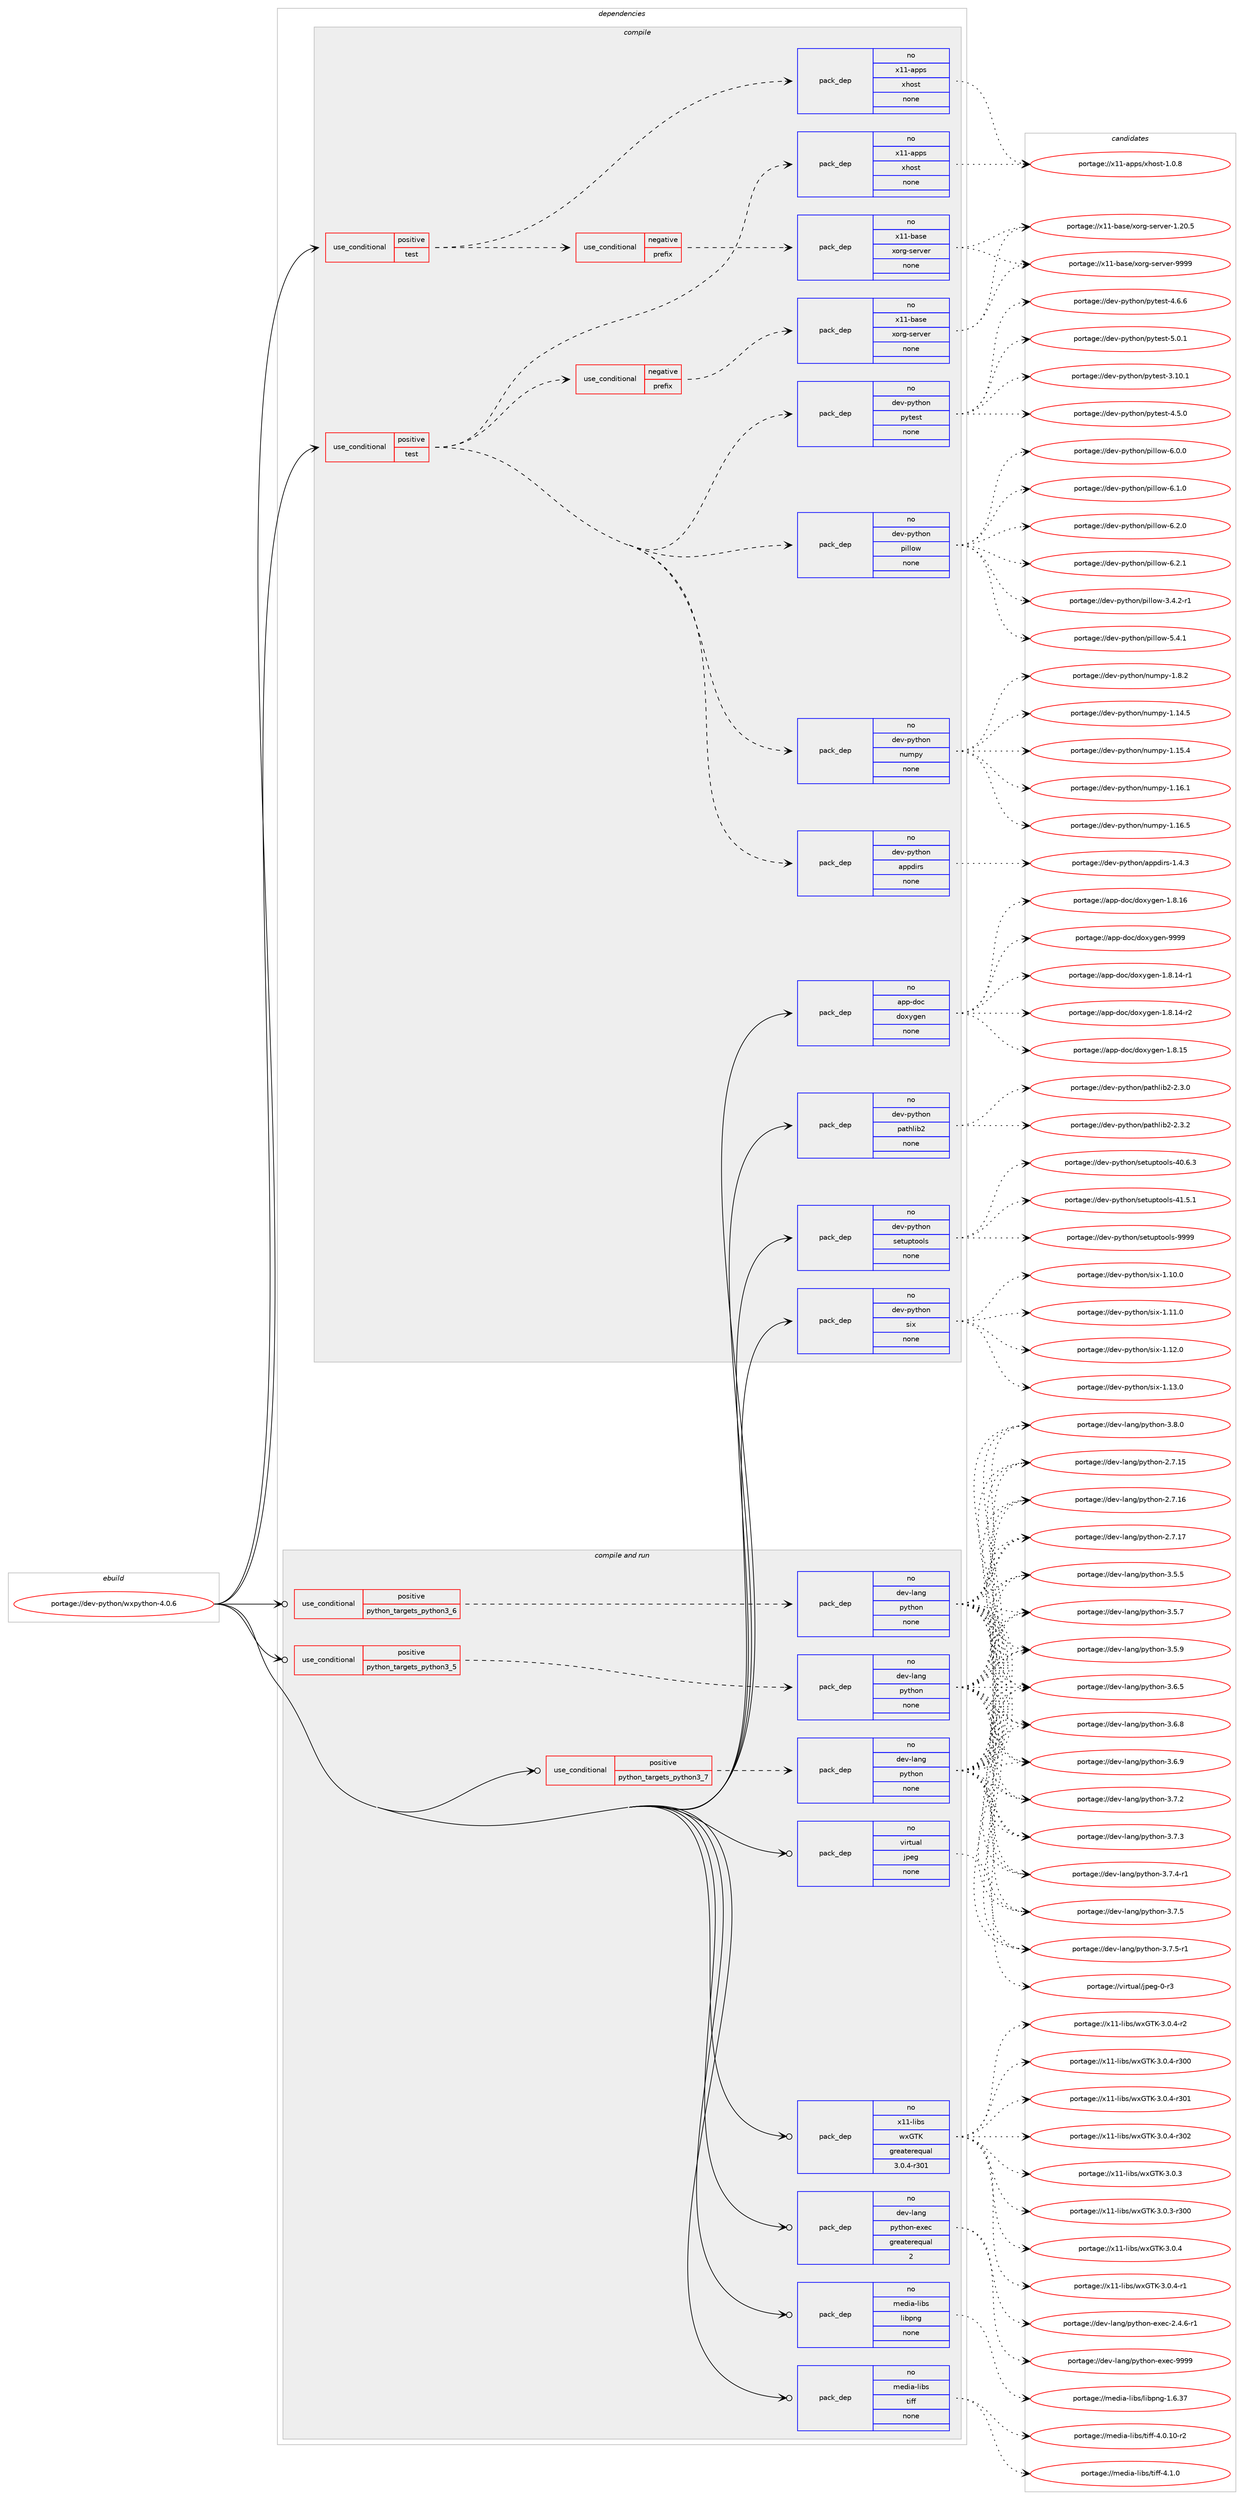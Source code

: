 digraph prolog {

# *************
# Graph options
# *************

newrank=true;
concentrate=true;
compound=true;
graph [rankdir=LR,fontname=Helvetica,fontsize=10,ranksep=1.5];#, ranksep=2.5, nodesep=0.2];
edge  [arrowhead=vee];
node  [fontname=Helvetica,fontsize=10];

# **********
# The ebuild
# **********

subgraph cluster_leftcol {
color=gray;
rank=same;
label=<<i>ebuild</i>>;
id [label="portage://dev-python/wxpython-4.0.6", color=red, width=4, href="../dev-python/wxpython-4.0.6.svg"];
}

# ****************
# The dependencies
# ****************

subgraph cluster_midcol {
color=gray;
label=<<i>dependencies</i>>;
subgraph cluster_compile {
fillcolor="#eeeeee";
style=filled;
label=<<i>compile</i>>;
subgraph cond40926 {
dependency179424 [label=<<TABLE BORDER="0" CELLBORDER="1" CELLSPACING="0" CELLPADDING="4"><TR><TD ROWSPAN="3" CELLPADDING="10">use_conditional</TD></TR><TR><TD>positive</TD></TR><TR><TD>test</TD></TR></TABLE>>, shape=none, color=red];
subgraph cond40927 {
dependency179425 [label=<<TABLE BORDER="0" CELLBORDER="1" CELLSPACING="0" CELLPADDING="4"><TR><TD ROWSPAN="3" CELLPADDING="10">use_conditional</TD></TR><TR><TD>negative</TD></TR><TR><TD>prefix</TD></TR></TABLE>>, shape=none, color=red];
subgraph pack135087 {
dependency179426 [label=<<TABLE BORDER="0" CELLBORDER="1" CELLSPACING="0" CELLPADDING="4" WIDTH="220"><TR><TD ROWSPAN="6" CELLPADDING="30">pack_dep</TD></TR><TR><TD WIDTH="110">no</TD></TR><TR><TD>x11-base</TD></TR><TR><TD>xorg-server</TD></TR><TR><TD>none</TD></TR><TR><TD></TD></TR></TABLE>>, shape=none, color=blue];
}
dependency179425:e -> dependency179426:w [weight=20,style="dashed",arrowhead="vee"];
}
dependency179424:e -> dependency179425:w [weight=20,style="dashed",arrowhead="vee"];
subgraph pack135088 {
dependency179427 [label=<<TABLE BORDER="0" CELLBORDER="1" CELLSPACING="0" CELLPADDING="4" WIDTH="220"><TR><TD ROWSPAN="6" CELLPADDING="30">pack_dep</TD></TR><TR><TD WIDTH="110">no</TD></TR><TR><TD>x11-apps</TD></TR><TR><TD>xhost</TD></TR><TR><TD>none</TD></TR><TR><TD></TD></TR></TABLE>>, shape=none, color=blue];
}
dependency179424:e -> dependency179427:w [weight=20,style="dashed",arrowhead="vee"];
}
id:e -> dependency179424:w [weight=20,style="solid",arrowhead="vee"];
subgraph cond40928 {
dependency179428 [label=<<TABLE BORDER="0" CELLBORDER="1" CELLSPACING="0" CELLPADDING="4"><TR><TD ROWSPAN="3" CELLPADDING="10">use_conditional</TD></TR><TR><TD>positive</TD></TR><TR><TD>test</TD></TR></TABLE>>, shape=none, color=red];
subgraph cond40929 {
dependency179429 [label=<<TABLE BORDER="0" CELLBORDER="1" CELLSPACING="0" CELLPADDING="4"><TR><TD ROWSPAN="3" CELLPADDING="10">use_conditional</TD></TR><TR><TD>negative</TD></TR><TR><TD>prefix</TD></TR></TABLE>>, shape=none, color=red];
subgraph pack135089 {
dependency179430 [label=<<TABLE BORDER="0" CELLBORDER="1" CELLSPACING="0" CELLPADDING="4" WIDTH="220"><TR><TD ROWSPAN="6" CELLPADDING="30">pack_dep</TD></TR><TR><TD WIDTH="110">no</TD></TR><TR><TD>x11-base</TD></TR><TR><TD>xorg-server</TD></TR><TR><TD>none</TD></TR><TR><TD></TD></TR></TABLE>>, shape=none, color=blue];
}
dependency179429:e -> dependency179430:w [weight=20,style="dashed",arrowhead="vee"];
}
dependency179428:e -> dependency179429:w [weight=20,style="dashed",arrowhead="vee"];
subgraph pack135090 {
dependency179431 [label=<<TABLE BORDER="0" CELLBORDER="1" CELLSPACING="0" CELLPADDING="4" WIDTH="220"><TR><TD ROWSPAN="6" CELLPADDING="30">pack_dep</TD></TR><TR><TD WIDTH="110">no</TD></TR><TR><TD>x11-apps</TD></TR><TR><TD>xhost</TD></TR><TR><TD>none</TD></TR><TR><TD></TD></TR></TABLE>>, shape=none, color=blue];
}
dependency179428:e -> dependency179431:w [weight=20,style="dashed",arrowhead="vee"];
subgraph pack135091 {
dependency179432 [label=<<TABLE BORDER="0" CELLBORDER="1" CELLSPACING="0" CELLPADDING="4" WIDTH="220"><TR><TD ROWSPAN="6" CELLPADDING="30">pack_dep</TD></TR><TR><TD WIDTH="110">no</TD></TR><TR><TD>dev-python</TD></TR><TR><TD>appdirs</TD></TR><TR><TD>none</TD></TR><TR><TD></TD></TR></TABLE>>, shape=none, color=blue];
}
dependency179428:e -> dependency179432:w [weight=20,style="dashed",arrowhead="vee"];
subgraph pack135092 {
dependency179433 [label=<<TABLE BORDER="0" CELLBORDER="1" CELLSPACING="0" CELLPADDING="4" WIDTH="220"><TR><TD ROWSPAN="6" CELLPADDING="30">pack_dep</TD></TR><TR><TD WIDTH="110">no</TD></TR><TR><TD>dev-python</TD></TR><TR><TD>numpy</TD></TR><TR><TD>none</TD></TR><TR><TD></TD></TR></TABLE>>, shape=none, color=blue];
}
dependency179428:e -> dependency179433:w [weight=20,style="dashed",arrowhead="vee"];
subgraph pack135093 {
dependency179434 [label=<<TABLE BORDER="0" CELLBORDER="1" CELLSPACING="0" CELLPADDING="4" WIDTH="220"><TR><TD ROWSPAN="6" CELLPADDING="30">pack_dep</TD></TR><TR><TD WIDTH="110">no</TD></TR><TR><TD>dev-python</TD></TR><TR><TD>pillow</TD></TR><TR><TD>none</TD></TR><TR><TD></TD></TR></TABLE>>, shape=none, color=blue];
}
dependency179428:e -> dependency179434:w [weight=20,style="dashed",arrowhead="vee"];
subgraph pack135094 {
dependency179435 [label=<<TABLE BORDER="0" CELLBORDER="1" CELLSPACING="0" CELLPADDING="4" WIDTH="220"><TR><TD ROWSPAN="6" CELLPADDING="30">pack_dep</TD></TR><TR><TD WIDTH="110">no</TD></TR><TR><TD>dev-python</TD></TR><TR><TD>pytest</TD></TR><TR><TD>none</TD></TR><TR><TD></TD></TR></TABLE>>, shape=none, color=blue];
}
dependency179428:e -> dependency179435:w [weight=20,style="dashed",arrowhead="vee"];
}
id:e -> dependency179428:w [weight=20,style="solid",arrowhead="vee"];
subgraph pack135095 {
dependency179436 [label=<<TABLE BORDER="0" CELLBORDER="1" CELLSPACING="0" CELLPADDING="4" WIDTH="220"><TR><TD ROWSPAN="6" CELLPADDING="30">pack_dep</TD></TR><TR><TD WIDTH="110">no</TD></TR><TR><TD>app-doc</TD></TR><TR><TD>doxygen</TD></TR><TR><TD>none</TD></TR><TR><TD></TD></TR></TABLE>>, shape=none, color=blue];
}
id:e -> dependency179436:w [weight=20,style="solid",arrowhead="vee"];
subgraph pack135096 {
dependency179437 [label=<<TABLE BORDER="0" CELLBORDER="1" CELLSPACING="0" CELLPADDING="4" WIDTH="220"><TR><TD ROWSPAN="6" CELLPADDING="30">pack_dep</TD></TR><TR><TD WIDTH="110">no</TD></TR><TR><TD>dev-python</TD></TR><TR><TD>pathlib2</TD></TR><TR><TD>none</TD></TR><TR><TD></TD></TR></TABLE>>, shape=none, color=blue];
}
id:e -> dependency179437:w [weight=20,style="solid",arrowhead="vee"];
subgraph pack135097 {
dependency179438 [label=<<TABLE BORDER="0" CELLBORDER="1" CELLSPACING="0" CELLPADDING="4" WIDTH="220"><TR><TD ROWSPAN="6" CELLPADDING="30">pack_dep</TD></TR><TR><TD WIDTH="110">no</TD></TR><TR><TD>dev-python</TD></TR><TR><TD>setuptools</TD></TR><TR><TD>none</TD></TR><TR><TD></TD></TR></TABLE>>, shape=none, color=blue];
}
id:e -> dependency179438:w [weight=20,style="solid",arrowhead="vee"];
subgraph pack135098 {
dependency179439 [label=<<TABLE BORDER="0" CELLBORDER="1" CELLSPACING="0" CELLPADDING="4" WIDTH="220"><TR><TD ROWSPAN="6" CELLPADDING="30">pack_dep</TD></TR><TR><TD WIDTH="110">no</TD></TR><TR><TD>dev-python</TD></TR><TR><TD>six</TD></TR><TR><TD>none</TD></TR><TR><TD></TD></TR></TABLE>>, shape=none, color=blue];
}
id:e -> dependency179439:w [weight=20,style="solid",arrowhead="vee"];
}
subgraph cluster_compileandrun {
fillcolor="#eeeeee";
style=filled;
label=<<i>compile and run</i>>;
subgraph cond40930 {
dependency179440 [label=<<TABLE BORDER="0" CELLBORDER="1" CELLSPACING="0" CELLPADDING="4"><TR><TD ROWSPAN="3" CELLPADDING="10">use_conditional</TD></TR><TR><TD>positive</TD></TR><TR><TD>python_targets_python3_5</TD></TR></TABLE>>, shape=none, color=red];
subgraph pack135099 {
dependency179441 [label=<<TABLE BORDER="0" CELLBORDER="1" CELLSPACING="0" CELLPADDING="4" WIDTH="220"><TR><TD ROWSPAN="6" CELLPADDING="30">pack_dep</TD></TR><TR><TD WIDTH="110">no</TD></TR><TR><TD>dev-lang</TD></TR><TR><TD>python</TD></TR><TR><TD>none</TD></TR><TR><TD></TD></TR></TABLE>>, shape=none, color=blue];
}
dependency179440:e -> dependency179441:w [weight=20,style="dashed",arrowhead="vee"];
}
id:e -> dependency179440:w [weight=20,style="solid",arrowhead="odotvee"];
subgraph cond40931 {
dependency179442 [label=<<TABLE BORDER="0" CELLBORDER="1" CELLSPACING="0" CELLPADDING="4"><TR><TD ROWSPAN="3" CELLPADDING="10">use_conditional</TD></TR><TR><TD>positive</TD></TR><TR><TD>python_targets_python3_6</TD></TR></TABLE>>, shape=none, color=red];
subgraph pack135100 {
dependency179443 [label=<<TABLE BORDER="0" CELLBORDER="1" CELLSPACING="0" CELLPADDING="4" WIDTH="220"><TR><TD ROWSPAN="6" CELLPADDING="30">pack_dep</TD></TR><TR><TD WIDTH="110">no</TD></TR><TR><TD>dev-lang</TD></TR><TR><TD>python</TD></TR><TR><TD>none</TD></TR><TR><TD></TD></TR></TABLE>>, shape=none, color=blue];
}
dependency179442:e -> dependency179443:w [weight=20,style="dashed",arrowhead="vee"];
}
id:e -> dependency179442:w [weight=20,style="solid",arrowhead="odotvee"];
subgraph cond40932 {
dependency179444 [label=<<TABLE BORDER="0" CELLBORDER="1" CELLSPACING="0" CELLPADDING="4"><TR><TD ROWSPAN="3" CELLPADDING="10">use_conditional</TD></TR><TR><TD>positive</TD></TR><TR><TD>python_targets_python3_7</TD></TR></TABLE>>, shape=none, color=red];
subgraph pack135101 {
dependency179445 [label=<<TABLE BORDER="0" CELLBORDER="1" CELLSPACING="0" CELLPADDING="4" WIDTH="220"><TR><TD ROWSPAN="6" CELLPADDING="30">pack_dep</TD></TR><TR><TD WIDTH="110">no</TD></TR><TR><TD>dev-lang</TD></TR><TR><TD>python</TD></TR><TR><TD>none</TD></TR><TR><TD></TD></TR></TABLE>>, shape=none, color=blue];
}
dependency179444:e -> dependency179445:w [weight=20,style="dashed",arrowhead="vee"];
}
id:e -> dependency179444:w [weight=20,style="solid",arrowhead="odotvee"];
subgraph pack135102 {
dependency179446 [label=<<TABLE BORDER="0" CELLBORDER="1" CELLSPACING="0" CELLPADDING="4" WIDTH="220"><TR><TD ROWSPAN="6" CELLPADDING="30">pack_dep</TD></TR><TR><TD WIDTH="110">no</TD></TR><TR><TD>dev-lang</TD></TR><TR><TD>python-exec</TD></TR><TR><TD>greaterequal</TD></TR><TR><TD>2</TD></TR></TABLE>>, shape=none, color=blue];
}
id:e -> dependency179446:w [weight=20,style="solid",arrowhead="odotvee"];
subgraph pack135103 {
dependency179447 [label=<<TABLE BORDER="0" CELLBORDER="1" CELLSPACING="0" CELLPADDING="4" WIDTH="220"><TR><TD ROWSPAN="6" CELLPADDING="30">pack_dep</TD></TR><TR><TD WIDTH="110">no</TD></TR><TR><TD>media-libs</TD></TR><TR><TD>libpng</TD></TR><TR><TD>none</TD></TR><TR><TD></TD></TR></TABLE>>, shape=none, color=blue];
}
id:e -> dependency179447:w [weight=20,style="solid",arrowhead="odotvee"];
subgraph pack135104 {
dependency179448 [label=<<TABLE BORDER="0" CELLBORDER="1" CELLSPACING="0" CELLPADDING="4" WIDTH="220"><TR><TD ROWSPAN="6" CELLPADDING="30">pack_dep</TD></TR><TR><TD WIDTH="110">no</TD></TR><TR><TD>media-libs</TD></TR><TR><TD>tiff</TD></TR><TR><TD>none</TD></TR><TR><TD></TD></TR></TABLE>>, shape=none, color=blue];
}
id:e -> dependency179448:w [weight=20,style="solid",arrowhead="odotvee"];
subgraph pack135105 {
dependency179449 [label=<<TABLE BORDER="0" CELLBORDER="1" CELLSPACING="0" CELLPADDING="4" WIDTH="220"><TR><TD ROWSPAN="6" CELLPADDING="30">pack_dep</TD></TR><TR><TD WIDTH="110">no</TD></TR><TR><TD>virtual</TD></TR><TR><TD>jpeg</TD></TR><TR><TD>none</TD></TR><TR><TD></TD></TR></TABLE>>, shape=none, color=blue];
}
id:e -> dependency179449:w [weight=20,style="solid",arrowhead="odotvee"];
subgraph pack135106 {
dependency179450 [label=<<TABLE BORDER="0" CELLBORDER="1" CELLSPACING="0" CELLPADDING="4" WIDTH="220"><TR><TD ROWSPAN="6" CELLPADDING="30">pack_dep</TD></TR><TR><TD WIDTH="110">no</TD></TR><TR><TD>x11-libs</TD></TR><TR><TD>wxGTK</TD></TR><TR><TD>greaterequal</TD></TR><TR><TD>3.0.4-r301</TD></TR></TABLE>>, shape=none, color=blue];
}
id:e -> dependency179450:w [weight=20,style="solid",arrowhead="odotvee"];
}
subgraph cluster_run {
fillcolor="#eeeeee";
style=filled;
label=<<i>run</i>>;
}
}

# **************
# The candidates
# **************

subgraph cluster_choices {
rank=same;
color=gray;
label=<<i>candidates</i>>;

subgraph choice135087 {
color=black;
nodesep=1;
choiceportage1204949459897115101471201111141034511510111411810111445494650484653 [label="portage://x11-base/xorg-server-1.20.5", color=red, width=4,href="../x11-base/xorg-server-1.20.5.svg"];
choiceportage120494945989711510147120111114103451151011141181011144557575757 [label="portage://x11-base/xorg-server-9999", color=red, width=4,href="../x11-base/xorg-server-9999.svg"];
dependency179426:e -> choiceportage1204949459897115101471201111141034511510111411810111445494650484653:w [style=dotted,weight="100"];
dependency179426:e -> choiceportage120494945989711510147120111114103451151011141181011144557575757:w [style=dotted,weight="100"];
}
subgraph choice135088 {
color=black;
nodesep=1;
choiceportage1204949459711211211547120104111115116454946484656 [label="portage://x11-apps/xhost-1.0.8", color=red, width=4,href="../x11-apps/xhost-1.0.8.svg"];
dependency179427:e -> choiceportage1204949459711211211547120104111115116454946484656:w [style=dotted,weight="100"];
}
subgraph choice135089 {
color=black;
nodesep=1;
choiceportage1204949459897115101471201111141034511510111411810111445494650484653 [label="portage://x11-base/xorg-server-1.20.5", color=red, width=4,href="../x11-base/xorg-server-1.20.5.svg"];
choiceportage120494945989711510147120111114103451151011141181011144557575757 [label="portage://x11-base/xorg-server-9999", color=red, width=4,href="../x11-base/xorg-server-9999.svg"];
dependency179430:e -> choiceportage1204949459897115101471201111141034511510111411810111445494650484653:w [style=dotted,weight="100"];
dependency179430:e -> choiceportage120494945989711510147120111114103451151011141181011144557575757:w [style=dotted,weight="100"];
}
subgraph choice135090 {
color=black;
nodesep=1;
choiceportage1204949459711211211547120104111115116454946484656 [label="portage://x11-apps/xhost-1.0.8", color=red, width=4,href="../x11-apps/xhost-1.0.8.svg"];
dependency179431:e -> choiceportage1204949459711211211547120104111115116454946484656:w [style=dotted,weight="100"];
}
subgraph choice135091 {
color=black;
nodesep=1;
choiceportage100101118451121211161041111104797112112100105114115454946524651 [label="portage://dev-python/appdirs-1.4.3", color=red, width=4,href="../dev-python/appdirs-1.4.3.svg"];
dependency179432:e -> choiceportage100101118451121211161041111104797112112100105114115454946524651:w [style=dotted,weight="100"];
}
subgraph choice135092 {
color=black;
nodesep=1;
choiceportage100101118451121211161041111104711011710911212145494649524653 [label="portage://dev-python/numpy-1.14.5", color=red, width=4,href="../dev-python/numpy-1.14.5.svg"];
choiceportage100101118451121211161041111104711011710911212145494649534652 [label="portage://dev-python/numpy-1.15.4", color=red, width=4,href="../dev-python/numpy-1.15.4.svg"];
choiceportage100101118451121211161041111104711011710911212145494649544649 [label="portage://dev-python/numpy-1.16.1", color=red, width=4,href="../dev-python/numpy-1.16.1.svg"];
choiceportage100101118451121211161041111104711011710911212145494649544653 [label="portage://dev-python/numpy-1.16.5", color=red, width=4,href="../dev-python/numpy-1.16.5.svg"];
choiceportage1001011184511212111610411111047110117109112121454946564650 [label="portage://dev-python/numpy-1.8.2", color=red, width=4,href="../dev-python/numpy-1.8.2.svg"];
dependency179433:e -> choiceportage100101118451121211161041111104711011710911212145494649524653:w [style=dotted,weight="100"];
dependency179433:e -> choiceportage100101118451121211161041111104711011710911212145494649534652:w [style=dotted,weight="100"];
dependency179433:e -> choiceportage100101118451121211161041111104711011710911212145494649544649:w [style=dotted,weight="100"];
dependency179433:e -> choiceportage100101118451121211161041111104711011710911212145494649544653:w [style=dotted,weight="100"];
dependency179433:e -> choiceportage1001011184511212111610411111047110117109112121454946564650:w [style=dotted,weight="100"];
}
subgraph choice135093 {
color=black;
nodesep=1;
choiceportage10010111845112121116104111110471121051081081111194551465246504511449 [label="portage://dev-python/pillow-3.4.2-r1", color=red, width=4,href="../dev-python/pillow-3.4.2-r1.svg"];
choiceportage1001011184511212111610411111047112105108108111119455346524649 [label="portage://dev-python/pillow-5.4.1", color=red, width=4,href="../dev-python/pillow-5.4.1.svg"];
choiceportage1001011184511212111610411111047112105108108111119455446484648 [label="portage://dev-python/pillow-6.0.0", color=red, width=4,href="../dev-python/pillow-6.0.0.svg"];
choiceportage1001011184511212111610411111047112105108108111119455446494648 [label="portage://dev-python/pillow-6.1.0", color=red, width=4,href="../dev-python/pillow-6.1.0.svg"];
choiceportage1001011184511212111610411111047112105108108111119455446504648 [label="portage://dev-python/pillow-6.2.0", color=red, width=4,href="../dev-python/pillow-6.2.0.svg"];
choiceportage1001011184511212111610411111047112105108108111119455446504649 [label="portage://dev-python/pillow-6.2.1", color=red, width=4,href="../dev-python/pillow-6.2.1.svg"];
dependency179434:e -> choiceportage10010111845112121116104111110471121051081081111194551465246504511449:w [style=dotted,weight="100"];
dependency179434:e -> choiceportage1001011184511212111610411111047112105108108111119455346524649:w [style=dotted,weight="100"];
dependency179434:e -> choiceportage1001011184511212111610411111047112105108108111119455446484648:w [style=dotted,weight="100"];
dependency179434:e -> choiceportage1001011184511212111610411111047112105108108111119455446494648:w [style=dotted,weight="100"];
dependency179434:e -> choiceportage1001011184511212111610411111047112105108108111119455446504648:w [style=dotted,weight="100"];
dependency179434:e -> choiceportage1001011184511212111610411111047112105108108111119455446504649:w [style=dotted,weight="100"];
}
subgraph choice135094 {
color=black;
nodesep=1;
choiceportage100101118451121211161041111104711212111610111511645514649484649 [label="portage://dev-python/pytest-3.10.1", color=red, width=4,href="../dev-python/pytest-3.10.1.svg"];
choiceportage1001011184511212111610411111047112121116101115116455246534648 [label="portage://dev-python/pytest-4.5.0", color=red, width=4,href="../dev-python/pytest-4.5.0.svg"];
choiceportage1001011184511212111610411111047112121116101115116455246544654 [label="portage://dev-python/pytest-4.6.6", color=red, width=4,href="../dev-python/pytest-4.6.6.svg"];
choiceportage1001011184511212111610411111047112121116101115116455346484649 [label="portage://dev-python/pytest-5.0.1", color=red, width=4,href="../dev-python/pytest-5.0.1.svg"];
dependency179435:e -> choiceportage100101118451121211161041111104711212111610111511645514649484649:w [style=dotted,weight="100"];
dependency179435:e -> choiceportage1001011184511212111610411111047112121116101115116455246534648:w [style=dotted,weight="100"];
dependency179435:e -> choiceportage1001011184511212111610411111047112121116101115116455246544654:w [style=dotted,weight="100"];
dependency179435:e -> choiceportage1001011184511212111610411111047112121116101115116455346484649:w [style=dotted,weight="100"];
}
subgraph choice135095 {
color=black;
nodesep=1;
choiceportage97112112451001119947100111120121103101110454946564649524511449 [label="portage://app-doc/doxygen-1.8.14-r1", color=red, width=4,href="../app-doc/doxygen-1.8.14-r1.svg"];
choiceportage97112112451001119947100111120121103101110454946564649524511450 [label="portage://app-doc/doxygen-1.8.14-r2", color=red, width=4,href="../app-doc/doxygen-1.8.14-r2.svg"];
choiceportage9711211245100111994710011112012110310111045494656464953 [label="portage://app-doc/doxygen-1.8.15", color=red, width=4,href="../app-doc/doxygen-1.8.15.svg"];
choiceportage9711211245100111994710011112012110310111045494656464954 [label="portage://app-doc/doxygen-1.8.16", color=red, width=4,href="../app-doc/doxygen-1.8.16.svg"];
choiceportage971121124510011199471001111201211031011104557575757 [label="portage://app-doc/doxygen-9999", color=red, width=4,href="../app-doc/doxygen-9999.svg"];
dependency179436:e -> choiceportage97112112451001119947100111120121103101110454946564649524511449:w [style=dotted,weight="100"];
dependency179436:e -> choiceportage97112112451001119947100111120121103101110454946564649524511450:w [style=dotted,weight="100"];
dependency179436:e -> choiceportage9711211245100111994710011112012110310111045494656464953:w [style=dotted,weight="100"];
dependency179436:e -> choiceportage9711211245100111994710011112012110310111045494656464954:w [style=dotted,weight="100"];
dependency179436:e -> choiceportage971121124510011199471001111201211031011104557575757:w [style=dotted,weight="100"];
}
subgraph choice135096 {
color=black;
nodesep=1;
choiceportage1001011184511212111610411111047112971161041081059850455046514648 [label="portage://dev-python/pathlib2-2.3.0", color=red, width=4,href="../dev-python/pathlib2-2.3.0.svg"];
choiceportage1001011184511212111610411111047112971161041081059850455046514650 [label="portage://dev-python/pathlib2-2.3.2", color=red, width=4,href="../dev-python/pathlib2-2.3.2.svg"];
dependency179437:e -> choiceportage1001011184511212111610411111047112971161041081059850455046514648:w [style=dotted,weight="100"];
dependency179437:e -> choiceportage1001011184511212111610411111047112971161041081059850455046514650:w [style=dotted,weight="100"];
}
subgraph choice135097 {
color=black;
nodesep=1;
choiceportage100101118451121211161041111104711510111611711211611111110811545524846544651 [label="portage://dev-python/setuptools-40.6.3", color=red, width=4,href="../dev-python/setuptools-40.6.3.svg"];
choiceportage100101118451121211161041111104711510111611711211611111110811545524946534649 [label="portage://dev-python/setuptools-41.5.1", color=red, width=4,href="../dev-python/setuptools-41.5.1.svg"];
choiceportage10010111845112121116104111110471151011161171121161111111081154557575757 [label="portage://dev-python/setuptools-9999", color=red, width=4,href="../dev-python/setuptools-9999.svg"];
dependency179438:e -> choiceportage100101118451121211161041111104711510111611711211611111110811545524846544651:w [style=dotted,weight="100"];
dependency179438:e -> choiceportage100101118451121211161041111104711510111611711211611111110811545524946534649:w [style=dotted,weight="100"];
dependency179438:e -> choiceportage10010111845112121116104111110471151011161171121161111111081154557575757:w [style=dotted,weight="100"];
}
subgraph choice135098 {
color=black;
nodesep=1;
choiceportage100101118451121211161041111104711510512045494649484648 [label="portage://dev-python/six-1.10.0", color=red, width=4,href="../dev-python/six-1.10.0.svg"];
choiceportage100101118451121211161041111104711510512045494649494648 [label="portage://dev-python/six-1.11.0", color=red, width=4,href="../dev-python/six-1.11.0.svg"];
choiceportage100101118451121211161041111104711510512045494649504648 [label="portage://dev-python/six-1.12.0", color=red, width=4,href="../dev-python/six-1.12.0.svg"];
choiceportage100101118451121211161041111104711510512045494649514648 [label="portage://dev-python/six-1.13.0", color=red, width=4,href="../dev-python/six-1.13.0.svg"];
dependency179439:e -> choiceportage100101118451121211161041111104711510512045494649484648:w [style=dotted,weight="100"];
dependency179439:e -> choiceportage100101118451121211161041111104711510512045494649494648:w [style=dotted,weight="100"];
dependency179439:e -> choiceportage100101118451121211161041111104711510512045494649504648:w [style=dotted,weight="100"];
dependency179439:e -> choiceportage100101118451121211161041111104711510512045494649514648:w [style=dotted,weight="100"];
}
subgraph choice135099 {
color=black;
nodesep=1;
choiceportage10010111845108971101034711212111610411111045504655464953 [label="portage://dev-lang/python-2.7.15", color=red, width=4,href="../dev-lang/python-2.7.15.svg"];
choiceportage10010111845108971101034711212111610411111045504655464954 [label="portage://dev-lang/python-2.7.16", color=red, width=4,href="../dev-lang/python-2.7.16.svg"];
choiceportage10010111845108971101034711212111610411111045504655464955 [label="portage://dev-lang/python-2.7.17", color=red, width=4,href="../dev-lang/python-2.7.17.svg"];
choiceportage100101118451089711010347112121116104111110455146534653 [label="portage://dev-lang/python-3.5.5", color=red, width=4,href="../dev-lang/python-3.5.5.svg"];
choiceportage100101118451089711010347112121116104111110455146534655 [label="portage://dev-lang/python-3.5.7", color=red, width=4,href="../dev-lang/python-3.5.7.svg"];
choiceportage100101118451089711010347112121116104111110455146534657 [label="portage://dev-lang/python-3.5.9", color=red, width=4,href="../dev-lang/python-3.5.9.svg"];
choiceportage100101118451089711010347112121116104111110455146544653 [label="portage://dev-lang/python-3.6.5", color=red, width=4,href="../dev-lang/python-3.6.5.svg"];
choiceportage100101118451089711010347112121116104111110455146544656 [label="portage://dev-lang/python-3.6.8", color=red, width=4,href="../dev-lang/python-3.6.8.svg"];
choiceportage100101118451089711010347112121116104111110455146544657 [label="portage://dev-lang/python-3.6.9", color=red, width=4,href="../dev-lang/python-3.6.9.svg"];
choiceportage100101118451089711010347112121116104111110455146554650 [label="portage://dev-lang/python-3.7.2", color=red, width=4,href="../dev-lang/python-3.7.2.svg"];
choiceportage100101118451089711010347112121116104111110455146554651 [label="portage://dev-lang/python-3.7.3", color=red, width=4,href="../dev-lang/python-3.7.3.svg"];
choiceportage1001011184510897110103471121211161041111104551465546524511449 [label="portage://dev-lang/python-3.7.4-r1", color=red, width=4,href="../dev-lang/python-3.7.4-r1.svg"];
choiceportage100101118451089711010347112121116104111110455146554653 [label="portage://dev-lang/python-3.7.5", color=red, width=4,href="../dev-lang/python-3.7.5.svg"];
choiceportage1001011184510897110103471121211161041111104551465546534511449 [label="portage://dev-lang/python-3.7.5-r1", color=red, width=4,href="../dev-lang/python-3.7.5-r1.svg"];
choiceportage100101118451089711010347112121116104111110455146564648 [label="portage://dev-lang/python-3.8.0", color=red, width=4,href="../dev-lang/python-3.8.0.svg"];
dependency179441:e -> choiceportage10010111845108971101034711212111610411111045504655464953:w [style=dotted,weight="100"];
dependency179441:e -> choiceportage10010111845108971101034711212111610411111045504655464954:w [style=dotted,weight="100"];
dependency179441:e -> choiceportage10010111845108971101034711212111610411111045504655464955:w [style=dotted,weight="100"];
dependency179441:e -> choiceportage100101118451089711010347112121116104111110455146534653:w [style=dotted,weight="100"];
dependency179441:e -> choiceportage100101118451089711010347112121116104111110455146534655:w [style=dotted,weight="100"];
dependency179441:e -> choiceportage100101118451089711010347112121116104111110455146534657:w [style=dotted,weight="100"];
dependency179441:e -> choiceportage100101118451089711010347112121116104111110455146544653:w [style=dotted,weight="100"];
dependency179441:e -> choiceportage100101118451089711010347112121116104111110455146544656:w [style=dotted,weight="100"];
dependency179441:e -> choiceportage100101118451089711010347112121116104111110455146544657:w [style=dotted,weight="100"];
dependency179441:e -> choiceportage100101118451089711010347112121116104111110455146554650:w [style=dotted,weight="100"];
dependency179441:e -> choiceportage100101118451089711010347112121116104111110455146554651:w [style=dotted,weight="100"];
dependency179441:e -> choiceportage1001011184510897110103471121211161041111104551465546524511449:w [style=dotted,weight="100"];
dependency179441:e -> choiceportage100101118451089711010347112121116104111110455146554653:w [style=dotted,weight="100"];
dependency179441:e -> choiceportage1001011184510897110103471121211161041111104551465546534511449:w [style=dotted,weight="100"];
dependency179441:e -> choiceportage100101118451089711010347112121116104111110455146564648:w [style=dotted,weight="100"];
}
subgraph choice135100 {
color=black;
nodesep=1;
choiceportage10010111845108971101034711212111610411111045504655464953 [label="portage://dev-lang/python-2.7.15", color=red, width=4,href="../dev-lang/python-2.7.15.svg"];
choiceportage10010111845108971101034711212111610411111045504655464954 [label="portage://dev-lang/python-2.7.16", color=red, width=4,href="../dev-lang/python-2.7.16.svg"];
choiceportage10010111845108971101034711212111610411111045504655464955 [label="portage://dev-lang/python-2.7.17", color=red, width=4,href="../dev-lang/python-2.7.17.svg"];
choiceportage100101118451089711010347112121116104111110455146534653 [label="portage://dev-lang/python-3.5.5", color=red, width=4,href="../dev-lang/python-3.5.5.svg"];
choiceportage100101118451089711010347112121116104111110455146534655 [label="portage://dev-lang/python-3.5.7", color=red, width=4,href="../dev-lang/python-3.5.7.svg"];
choiceportage100101118451089711010347112121116104111110455146534657 [label="portage://dev-lang/python-3.5.9", color=red, width=4,href="../dev-lang/python-3.5.9.svg"];
choiceportage100101118451089711010347112121116104111110455146544653 [label="portage://dev-lang/python-3.6.5", color=red, width=4,href="../dev-lang/python-3.6.5.svg"];
choiceportage100101118451089711010347112121116104111110455146544656 [label="portage://dev-lang/python-3.6.8", color=red, width=4,href="../dev-lang/python-3.6.8.svg"];
choiceportage100101118451089711010347112121116104111110455146544657 [label="portage://dev-lang/python-3.6.9", color=red, width=4,href="../dev-lang/python-3.6.9.svg"];
choiceportage100101118451089711010347112121116104111110455146554650 [label="portage://dev-lang/python-3.7.2", color=red, width=4,href="../dev-lang/python-3.7.2.svg"];
choiceportage100101118451089711010347112121116104111110455146554651 [label="portage://dev-lang/python-3.7.3", color=red, width=4,href="../dev-lang/python-3.7.3.svg"];
choiceportage1001011184510897110103471121211161041111104551465546524511449 [label="portage://dev-lang/python-3.7.4-r1", color=red, width=4,href="../dev-lang/python-3.7.4-r1.svg"];
choiceportage100101118451089711010347112121116104111110455146554653 [label="portage://dev-lang/python-3.7.5", color=red, width=4,href="../dev-lang/python-3.7.5.svg"];
choiceportage1001011184510897110103471121211161041111104551465546534511449 [label="portage://dev-lang/python-3.7.5-r1", color=red, width=4,href="../dev-lang/python-3.7.5-r1.svg"];
choiceportage100101118451089711010347112121116104111110455146564648 [label="portage://dev-lang/python-3.8.0", color=red, width=4,href="../dev-lang/python-3.8.0.svg"];
dependency179443:e -> choiceportage10010111845108971101034711212111610411111045504655464953:w [style=dotted,weight="100"];
dependency179443:e -> choiceportage10010111845108971101034711212111610411111045504655464954:w [style=dotted,weight="100"];
dependency179443:e -> choiceportage10010111845108971101034711212111610411111045504655464955:w [style=dotted,weight="100"];
dependency179443:e -> choiceportage100101118451089711010347112121116104111110455146534653:w [style=dotted,weight="100"];
dependency179443:e -> choiceportage100101118451089711010347112121116104111110455146534655:w [style=dotted,weight="100"];
dependency179443:e -> choiceportage100101118451089711010347112121116104111110455146534657:w [style=dotted,weight="100"];
dependency179443:e -> choiceportage100101118451089711010347112121116104111110455146544653:w [style=dotted,weight="100"];
dependency179443:e -> choiceportage100101118451089711010347112121116104111110455146544656:w [style=dotted,weight="100"];
dependency179443:e -> choiceportage100101118451089711010347112121116104111110455146544657:w [style=dotted,weight="100"];
dependency179443:e -> choiceportage100101118451089711010347112121116104111110455146554650:w [style=dotted,weight="100"];
dependency179443:e -> choiceportage100101118451089711010347112121116104111110455146554651:w [style=dotted,weight="100"];
dependency179443:e -> choiceportage1001011184510897110103471121211161041111104551465546524511449:w [style=dotted,weight="100"];
dependency179443:e -> choiceportage100101118451089711010347112121116104111110455146554653:w [style=dotted,weight="100"];
dependency179443:e -> choiceportage1001011184510897110103471121211161041111104551465546534511449:w [style=dotted,weight="100"];
dependency179443:e -> choiceportage100101118451089711010347112121116104111110455146564648:w [style=dotted,weight="100"];
}
subgraph choice135101 {
color=black;
nodesep=1;
choiceportage10010111845108971101034711212111610411111045504655464953 [label="portage://dev-lang/python-2.7.15", color=red, width=4,href="../dev-lang/python-2.7.15.svg"];
choiceportage10010111845108971101034711212111610411111045504655464954 [label="portage://dev-lang/python-2.7.16", color=red, width=4,href="../dev-lang/python-2.7.16.svg"];
choiceportage10010111845108971101034711212111610411111045504655464955 [label="portage://dev-lang/python-2.7.17", color=red, width=4,href="../dev-lang/python-2.7.17.svg"];
choiceportage100101118451089711010347112121116104111110455146534653 [label="portage://dev-lang/python-3.5.5", color=red, width=4,href="../dev-lang/python-3.5.5.svg"];
choiceportage100101118451089711010347112121116104111110455146534655 [label="portage://dev-lang/python-3.5.7", color=red, width=4,href="../dev-lang/python-3.5.7.svg"];
choiceportage100101118451089711010347112121116104111110455146534657 [label="portage://dev-lang/python-3.5.9", color=red, width=4,href="../dev-lang/python-3.5.9.svg"];
choiceportage100101118451089711010347112121116104111110455146544653 [label="portage://dev-lang/python-3.6.5", color=red, width=4,href="../dev-lang/python-3.6.5.svg"];
choiceportage100101118451089711010347112121116104111110455146544656 [label="portage://dev-lang/python-3.6.8", color=red, width=4,href="../dev-lang/python-3.6.8.svg"];
choiceportage100101118451089711010347112121116104111110455146544657 [label="portage://dev-lang/python-3.6.9", color=red, width=4,href="../dev-lang/python-3.6.9.svg"];
choiceportage100101118451089711010347112121116104111110455146554650 [label="portage://dev-lang/python-3.7.2", color=red, width=4,href="../dev-lang/python-3.7.2.svg"];
choiceportage100101118451089711010347112121116104111110455146554651 [label="portage://dev-lang/python-3.7.3", color=red, width=4,href="../dev-lang/python-3.7.3.svg"];
choiceportage1001011184510897110103471121211161041111104551465546524511449 [label="portage://dev-lang/python-3.7.4-r1", color=red, width=4,href="../dev-lang/python-3.7.4-r1.svg"];
choiceportage100101118451089711010347112121116104111110455146554653 [label="portage://dev-lang/python-3.7.5", color=red, width=4,href="../dev-lang/python-3.7.5.svg"];
choiceportage1001011184510897110103471121211161041111104551465546534511449 [label="portage://dev-lang/python-3.7.5-r1", color=red, width=4,href="../dev-lang/python-3.7.5-r1.svg"];
choiceportage100101118451089711010347112121116104111110455146564648 [label="portage://dev-lang/python-3.8.0", color=red, width=4,href="../dev-lang/python-3.8.0.svg"];
dependency179445:e -> choiceportage10010111845108971101034711212111610411111045504655464953:w [style=dotted,weight="100"];
dependency179445:e -> choiceportage10010111845108971101034711212111610411111045504655464954:w [style=dotted,weight="100"];
dependency179445:e -> choiceportage10010111845108971101034711212111610411111045504655464955:w [style=dotted,weight="100"];
dependency179445:e -> choiceportage100101118451089711010347112121116104111110455146534653:w [style=dotted,weight="100"];
dependency179445:e -> choiceportage100101118451089711010347112121116104111110455146534655:w [style=dotted,weight="100"];
dependency179445:e -> choiceportage100101118451089711010347112121116104111110455146534657:w [style=dotted,weight="100"];
dependency179445:e -> choiceportage100101118451089711010347112121116104111110455146544653:w [style=dotted,weight="100"];
dependency179445:e -> choiceportage100101118451089711010347112121116104111110455146544656:w [style=dotted,weight="100"];
dependency179445:e -> choiceportage100101118451089711010347112121116104111110455146544657:w [style=dotted,weight="100"];
dependency179445:e -> choiceportage100101118451089711010347112121116104111110455146554650:w [style=dotted,weight="100"];
dependency179445:e -> choiceportage100101118451089711010347112121116104111110455146554651:w [style=dotted,weight="100"];
dependency179445:e -> choiceportage1001011184510897110103471121211161041111104551465546524511449:w [style=dotted,weight="100"];
dependency179445:e -> choiceportage100101118451089711010347112121116104111110455146554653:w [style=dotted,weight="100"];
dependency179445:e -> choiceportage1001011184510897110103471121211161041111104551465546534511449:w [style=dotted,weight="100"];
dependency179445:e -> choiceportage100101118451089711010347112121116104111110455146564648:w [style=dotted,weight="100"];
}
subgraph choice135102 {
color=black;
nodesep=1;
choiceportage10010111845108971101034711212111610411111045101120101994550465246544511449 [label="portage://dev-lang/python-exec-2.4.6-r1", color=red, width=4,href="../dev-lang/python-exec-2.4.6-r1.svg"];
choiceportage10010111845108971101034711212111610411111045101120101994557575757 [label="portage://dev-lang/python-exec-9999", color=red, width=4,href="../dev-lang/python-exec-9999.svg"];
dependency179446:e -> choiceportage10010111845108971101034711212111610411111045101120101994550465246544511449:w [style=dotted,weight="100"];
dependency179446:e -> choiceportage10010111845108971101034711212111610411111045101120101994557575757:w [style=dotted,weight="100"];
}
subgraph choice135103 {
color=black;
nodesep=1;
choiceportage109101100105974510810598115471081059811211010345494654465155 [label="portage://media-libs/libpng-1.6.37", color=red, width=4,href="../media-libs/libpng-1.6.37.svg"];
dependency179447:e -> choiceportage109101100105974510810598115471081059811211010345494654465155:w [style=dotted,weight="100"];
}
subgraph choice135104 {
color=black;
nodesep=1;
choiceportage10910110010597451081059811547116105102102455246484649484511450 [label="portage://media-libs/tiff-4.0.10-r2", color=red, width=4,href="../media-libs/tiff-4.0.10-r2.svg"];
choiceportage10910110010597451081059811547116105102102455246494648 [label="portage://media-libs/tiff-4.1.0", color=red, width=4,href="../media-libs/tiff-4.1.0.svg"];
dependency179448:e -> choiceportage10910110010597451081059811547116105102102455246484649484511450:w [style=dotted,weight="100"];
dependency179448:e -> choiceportage10910110010597451081059811547116105102102455246494648:w [style=dotted,weight="100"];
}
subgraph choice135105 {
color=black;
nodesep=1;
choiceportage118105114116117971084710611210110345484511451 [label="portage://virtual/jpeg-0-r3", color=red, width=4,href="../virtual/jpeg-0-r3.svg"];
dependency179449:e -> choiceportage118105114116117971084710611210110345484511451:w [style=dotted,weight="100"];
}
subgraph choice135106 {
color=black;
nodesep=1;
choiceportage1204949451081059811547119120718475455146484651 [label="portage://x11-libs/wxGTK-3.0.3", color=red, width=4,href="../x11-libs/wxGTK-3.0.3.svg"];
choiceportage120494945108105981154711912071847545514648465145114514848 [label="portage://x11-libs/wxGTK-3.0.3-r300", color=red, width=4,href="../x11-libs/wxGTK-3.0.3-r300.svg"];
choiceportage1204949451081059811547119120718475455146484652 [label="portage://x11-libs/wxGTK-3.0.4", color=red, width=4,href="../x11-libs/wxGTK-3.0.4.svg"];
choiceportage12049494510810598115471191207184754551464846524511449 [label="portage://x11-libs/wxGTK-3.0.4-r1", color=red, width=4,href="../x11-libs/wxGTK-3.0.4-r1.svg"];
choiceportage12049494510810598115471191207184754551464846524511450 [label="portage://x11-libs/wxGTK-3.0.4-r2", color=red, width=4,href="../x11-libs/wxGTK-3.0.4-r2.svg"];
choiceportage120494945108105981154711912071847545514648465245114514848 [label="portage://x11-libs/wxGTK-3.0.4-r300", color=red, width=4,href="../x11-libs/wxGTK-3.0.4-r300.svg"];
choiceportage120494945108105981154711912071847545514648465245114514849 [label="portage://x11-libs/wxGTK-3.0.4-r301", color=red, width=4,href="../x11-libs/wxGTK-3.0.4-r301.svg"];
choiceportage120494945108105981154711912071847545514648465245114514850 [label="portage://x11-libs/wxGTK-3.0.4-r302", color=red, width=4,href="../x11-libs/wxGTK-3.0.4-r302.svg"];
dependency179450:e -> choiceportage1204949451081059811547119120718475455146484651:w [style=dotted,weight="100"];
dependency179450:e -> choiceportage120494945108105981154711912071847545514648465145114514848:w [style=dotted,weight="100"];
dependency179450:e -> choiceportage1204949451081059811547119120718475455146484652:w [style=dotted,weight="100"];
dependency179450:e -> choiceportage12049494510810598115471191207184754551464846524511449:w [style=dotted,weight="100"];
dependency179450:e -> choiceportage12049494510810598115471191207184754551464846524511450:w [style=dotted,weight="100"];
dependency179450:e -> choiceportage120494945108105981154711912071847545514648465245114514848:w [style=dotted,weight="100"];
dependency179450:e -> choiceportage120494945108105981154711912071847545514648465245114514849:w [style=dotted,weight="100"];
dependency179450:e -> choiceportage120494945108105981154711912071847545514648465245114514850:w [style=dotted,weight="100"];
}
}

}
